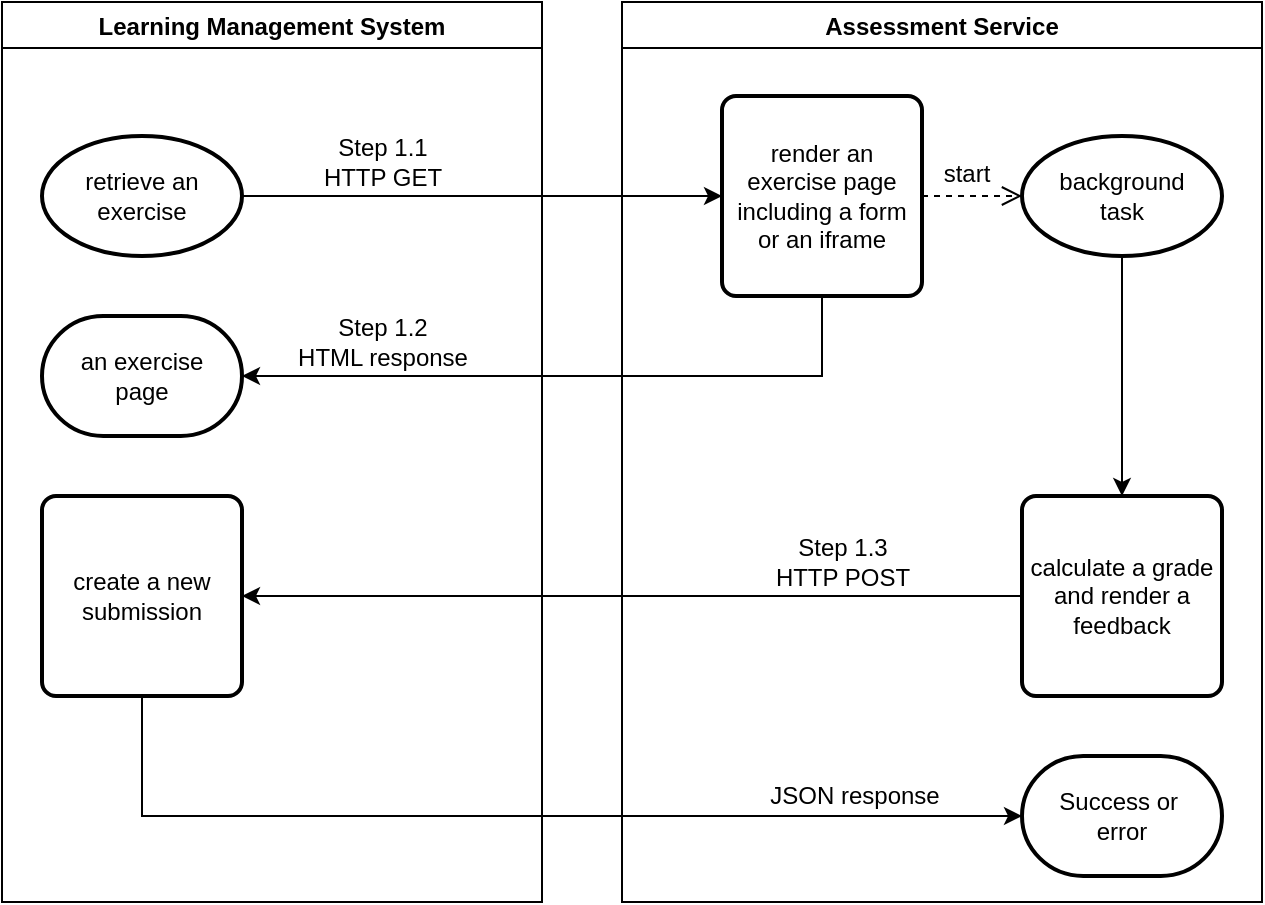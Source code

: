 <mxfile version="12.6.5" type="device"><diagram id="KYr4VdODWwF9XpddQaA5" name="Page-1"><mxGraphModel dx="1186" dy="600" grid="1" gridSize="10" guides="1" tooltips="1" connect="1" arrows="1" fold="1" page="1" pageScale="1" pageWidth="1654" pageHeight="1169" math="0" shadow="0"><root><mxCell id="0"/><mxCell id="1" parent="0"/><mxCell id="LigvcvxmmbskJiShSc4D-6" value="Learning Management System" style="swimlane;" vertex="1" parent="1"><mxGeometry x="10" y="10" width="270" height="450" as="geometry"/></mxCell><mxCell id="LigvcvxmmbskJiShSc4D-7" value="Assessment Service" style="swimlane;" vertex="1" parent="1"><mxGeometry x="320" y="10" width="320" height="450" as="geometry"><mxRectangle x="320" y="10" width="150" height="23" as="alternateBounds"/></mxGeometry></mxCell><mxCell id="OqAs0sl6oQSrkrFLTWxn-20" style="edgeStyle=orthogonalEdgeStyle;rounded=0;orthogonalLoop=1;jettySize=auto;html=1;exitX=1;exitY=0.5;exitDx=0;exitDy=0;exitPerimeter=0;entryX=0;entryY=0.5;entryDx=0;entryDy=0;shadow=0;" parent="1" source="OqAs0sl6oQSrkrFLTWxn-2" target="OqAs0sl6oQSrkrFLTWxn-19" edge="1"><mxGeometry relative="1" as="geometry"/></mxCell><mxCell id="OqAs0sl6oQSrkrFLTWxn-25" value="Step 1.1&lt;br&gt;HTTP GET" style="text;html=1;align=center;verticalAlign=middle;resizable=0;points=[];labelBackgroundColor=#ffffff;" parent="OqAs0sl6oQSrkrFLTWxn-20" vertex="1" connectable="0"><mxGeometry x="-0.412" y="-4" relative="1" as="geometry"><mxPoint x="-1" y="-21" as="offset"/></mxGeometry></mxCell><mxCell id="OqAs0sl6oQSrkrFLTWxn-2" value="retrieve&amp;nbsp;an exercise" style="strokeWidth=2;html=1;shape=mxgraph.flowchart.start_1;whiteSpace=wrap;" parent="1" vertex="1"><mxGeometry x="30" y="77" width="100" height="60" as="geometry"/></mxCell><mxCell id="OqAs0sl6oQSrkrFLTWxn-3" value="an exercise&lt;br&gt;page" style="strokeWidth=2;html=1;shape=mxgraph.flowchart.terminator;whiteSpace=wrap;" parent="1" vertex="1"><mxGeometry x="30" y="167" width="100" height="60" as="geometry"/></mxCell><mxCell id="OqAs0sl6oQSrkrFLTWxn-18" style="edgeStyle=orthogonalEdgeStyle;rounded=0;orthogonalLoop=1;jettySize=auto;html=1;exitX=0.5;exitY=1;exitDx=0;exitDy=0;exitPerimeter=0;entryX=0.5;entryY=0;entryDx=0;entryDy=0;shadow=0;" parent="1" source="OqAs0sl6oQSrkrFLTWxn-5" target="OqAs0sl6oQSrkrFLTWxn-16" edge="1"><mxGeometry relative="1" as="geometry"/></mxCell><mxCell id="OqAs0sl6oQSrkrFLTWxn-5" value="background&lt;br&gt;task" style="strokeWidth=2;html=1;shape=mxgraph.flowchart.start_1;whiteSpace=wrap;" parent="1" vertex="1"><mxGeometry x="520" y="77" width="100" height="60" as="geometry"/></mxCell><mxCell id="LigvcvxmmbskJiShSc4D-3" style="edgeStyle=orthogonalEdgeStyle;rounded=0;orthogonalLoop=1;jettySize=auto;html=1;exitX=0.5;exitY=1;exitDx=0;exitDy=0;entryX=0;entryY=0.5;entryDx=0;entryDy=0;entryPerimeter=0;" edge="1" parent="1" source="OqAs0sl6oQSrkrFLTWxn-15" target="LigvcvxmmbskJiShSc4D-2"><mxGeometry relative="1" as="geometry"/></mxCell><mxCell id="LigvcvxmmbskJiShSc4D-4" value="JSON response" style="text;html=1;align=center;verticalAlign=middle;resizable=0;points=[];labelBackgroundColor=#ffffff;" vertex="1" connectable="0" parent="LigvcvxmmbskJiShSc4D-3"><mxGeometry x="-0.135" y="-4" relative="1" as="geometry"><mxPoint x="199.45" y="-13.98" as="offset"/></mxGeometry></mxCell><mxCell id="OqAs0sl6oQSrkrFLTWxn-15" value="create a new submission" style="rounded=1;whiteSpace=wrap;html=1;absoluteArcSize=1;arcSize=14;strokeWidth=2;" parent="1" vertex="1"><mxGeometry x="30" y="257" width="100" height="100" as="geometry"/></mxCell><mxCell id="OqAs0sl6oQSrkrFLTWxn-17" style="edgeStyle=orthogonalEdgeStyle;rounded=0;orthogonalLoop=1;jettySize=auto;html=1;exitX=0;exitY=0.5;exitDx=0;exitDy=0;entryX=1;entryY=0.5;entryDx=0;entryDy=0;shadow=0;" parent="1" source="OqAs0sl6oQSrkrFLTWxn-16" target="OqAs0sl6oQSrkrFLTWxn-15" edge="1"><mxGeometry relative="1" as="geometry"><mxPoint x="450" y="347" as="sourcePoint"/></mxGeometry></mxCell><mxCell id="LigvcvxmmbskJiShSc4D-1" value="Step 1.3&lt;br&gt;HTTP POST" style="text;html=1;align=center;verticalAlign=middle;resizable=0;points=[];labelBackgroundColor=#ffffff;" vertex="1" connectable="0" parent="OqAs0sl6oQSrkrFLTWxn-17"><mxGeometry x="0.212" y="-2" relative="1" as="geometry"><mxPoint x="146" y="-15" as="offset"/></mxGeometry></mxCell><mxCell id="OqAs0sl6oQSrkrFLTWxn-16" value="calculate a grade and render a feedback" style="rounded=1;whiteSpace=wrap;html=1;absoluteArcSize=1;arcSize=14;strokeWidth=2;" parent="1" vertex="1"><mxGeometry x="520" y="257" width="100" height="100" as="geometry"/></mxCell><mxCell id="OqAs0sl6oQSrkrFLTWxn-21" style="edgeStyle=orthogonalEdgeStyle;rounded=0;orthogonalLoop=1;jettySize=auto;html=1;exitX=0.5;exitY=1;exitDx=0;exitDy=0;entryX=1;entryY=0.5;entryDx=0;entryDy=0;entryPerimeter=0;shadow=0;" parent="1" source="OqAs0sl6oQSrkrFLTWxn-19" target="OqAs0sl6oQSrkrFLTWxn-3" edge="1"><mxGeometry relative="1" as="geometry"/></mxCell><mxCell id="OqAs0sl6oQSrkrFLTWxn-26" value="Step 1.2&lt;br&gt;HTML response" style="text;html=1;align=center;verticalAlign=middle;resizable=0;points=[];labelBackgroundColor=#ffffff;" parent="OqAs0sl6oQSrkrFLTWxn-21" vertex="1" connectable="0"><mxGeometry x="0.269" y="-4" relative="1" as="geometry"><mxPoint x="-51" y="-13" as="offset"/></mxGeometry></mxCell><mxCell id="OqAs0sl6oQSrkrFLTWxn-19" value="render an exercise page including a form or an iframe" style="rounded=1;whiteSpace=wrap;html=1;absoluteArcSize=1;arcSize=14;strokeWidth=2;" parent="1" vertex="1"><mxGeometry x="370" y="57" width="100" height="100" as="geometry"/></mxCell><mxCell id="OqAs0sl6oQSrkrFLTWxn-24" value="" style="html=1;verticalAlign=bottom;endArrow=open;dashed=1;endSize=8;shadow=0;entryX=0;entryY=0.5;entryDx=0;entryDy=0;entryPerimeter=0;" parent="1" source="OqAs0sl6oQSrkrFLTWxn-19" target="OqAs0sl6oQSrkrFLTWxn-5" edge="1"><mxGeometry relative="1" as="geometry"><mxPoint x="180" y="417" as="sourcePoint"/><mxPoint x="100" y="417" as="targetPoint"/></mxGeometry></mxCell><mxCell id="LigvcvxmmbskJiShSc4D-9" value="start" style="text;html=1;align=center;verticalAlign=middle;resizable=0;points=[];labelBackgroundColor=#ffffff;" vertex="1" connectable="0" parent="OqAs0sl6oQSrkrFLTWxn-24"><mxGeometry x="-0.52" y="-2" relative="1" as="geometry"><mxPoint x="10" y="-13" as="offset"/></mxGeometry></mxCell><mxCell id="LigvcvxmmbskJiShSc4D-2" value="Success or&amp;nbsp;&lt;br&gt;error" style="strokeWidth=2;html=1;shape=mxgraph.flowchart.terminator;whiteSpace=wrap;" vertex="1" parent="1"><mxGeometry x="520" y="387" width="100" height="60" as="geometry"/></mxCell></root></mxGraphModel></diagram></mxfile>